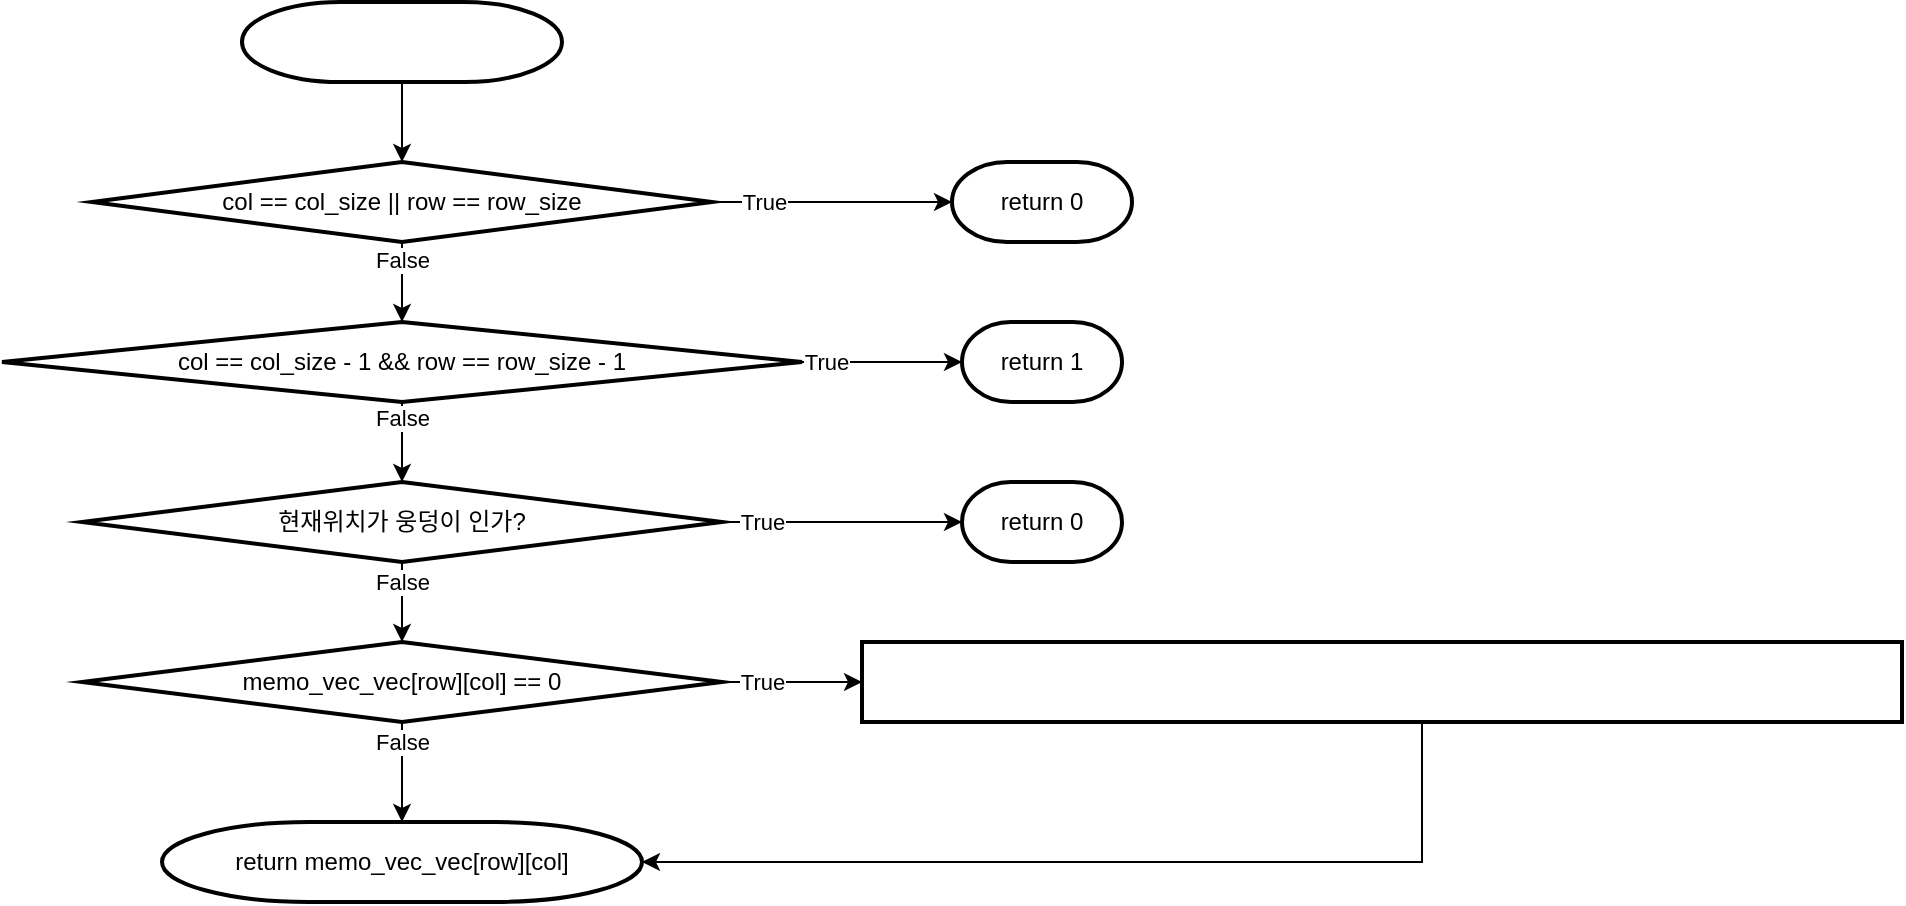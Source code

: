 <mxfile version="13.9.9" type="device"><diagram id="wWFzZ2PIL4YphIX22Rx_" name="dp"><mxGraphModel dx="1425" dy="872" grid="1" gridSize="10" guides="1" tooltips="1" connect="1" arrows="1" fold="1" page="1" pageScale="1" pageWidth="827" pageHeight="1169" math="0" shadow="0"><root><mxCell id="YF9TeKLvNCYYVbFyuK50-0"/><mxCell id="YF9TeKLvNCYYVbFyuK50-1" parent="YF9TeKLvNCYYVbFyuK50-0"/><mxCell id="ATCNb0qXW-uVRtyjPgTE-21" value="" style="edgeStyle=orthogonalEdgeStyle;rounded=0;orthogonalLoop=1;jettySize=auto;html=1;" parent="YF9TeKLvNCYYVbFyuK50-1" source="ATCNb0qXW-uVRtyjPgTE-22" target="ATCNb0qXW-uVRtyjPgTE-25" edge="1"><mxGeometry relative="1" as="geometry"/></mxCell><mxCell id="ATCNb0qXW-uVRtyjPgTE-22" value="&lt;font color=&quot;#ffffff&quot;&gt;move(int row, int col)&lt;/font&gt;" style="strokeWidth=2;html=1;shape=mxgraph.flowchart.terminator;whiteSpace=wrap;" parent="YF9TeKLvNCYYVbFyuK50-1" vertex="1"><mxGeometry x="240" y="40" width="160" height="40" as="geometry"/></mxCell><mxCell id="ATCNb0qXW-uVRtyjPgTE-23" value="" style="edgeStyle=orthogonalEdgeStyle;rounded=0;orthogonalLoop=1;jettySize=auto;html=1;" parent="YF9TeKLvNCYYVbFyuK50-1" source="ATCNb0qXW-uVRtyjPgTE-25" target="ATCNb0qXW-uVRtyjPgTE-26" edge="1"><mxGeometry relative="1" as="geometry"/></mxCell><mxCell id="WFrJwJ4EB5lQ1NJKAcrV-17" value="True" style="edgeLabel;html=1;align=center;verticalAlign=middle;resizable=0;points=[];" vertex="1" connectable="0" parent="ATCNb0qXW-uVRtyjPgTE-23"><mxGeometry x="-0.383" y="-1" relative="1" as="geometry"><mxPoint x="-11.21" y="-1" as="offset"/></mxGeometry></mxCell><mxCell id="ATCNb0qXW-uVRtyjPgTE-24" value="" style="edgeStyle=orthogonalEdgeStyle;rounded=0;orthogonalLoop=1;jettySize=auto;html=1;" parent="YF9TeKLvNCYYVbFyuK50-1" source="ATCNb0qXW-uVRtyjPgTE-25" target="ATCNb0qXW-uVRtyjPgTE-29" edge="1"><mxGeometry relative="1" as="geometry"/></mxCell><mxCell id="WFrJwJ4EB5lQ1NJKAcrV-23" value="False" style="edgeLabel;html=1;align=center;verticalAlign=middle;resizable=0;points=[];" vertex="1" connectable="0" parent="ATCNb0qXW-uVRtyjPgTE-24"><mxGeometry x="-0.566" relative="1" as="geometry"><mxPoint as="offset"/></mxGeometry></mxCell><mxCell id="ATCNb0qXW-uVRtyjPgTE-25" value="col == col_size || row == row_size" style="rhombus;whiteSpace=wrap;html=1;strokeWidth=2;" parent="YF9TeKLvNCYYVbFyuK50-1" vertex="1"><mxGeometry x="165" y="120" width="310" height="40" as="geometry"/></mxCell><mxCell id="ATCNb0qXW-uVRtyjPgTE-26" value="return 0" style="strokeWidth=2;html=1;shape=mxgraph.flowchart.terminator;whiteSpace=wrap;" parent="YF9TeKLvNCYYVbFyuK50-1" vertex="1"><mxGeometry x="595" y="120" width="90" height="40" as="geometry"/></mxCell><mxCell id="ATCNb0qXW-uVRtyjPgTE-27" value="" style="edgeStyle=orthogonalEdgeStyle;rounded=0;orthogonalLoop=1;jettySize=auto;html=1;" parent="YF9TeKLvNCYYVbFyuK50-1" source="ATCNb0qXW-uVRtyjPgTE-29" target="ATCNb0qXW-uVRtyjPgTE-30" edge="1"><mxGeometry relative="1" as="geometry"/></mxCell><mxCell id="WFrJwJ4EB5lQ1NJKAcrV-18" value="True" style="edgeLabel;html=1;align=center;verticalAlign=middle;resizable=0;points=[];" vertex="1" connectable="0" parent="ATCNb0qXW-uVRtyjPgTE-27"><mxGeometry x="-0.711" relative="1" as="geometry"><mxPoint as="offset"/></mxGeometry></mxCell><mxCell id="WFrJwJ4EB5lQ1NJKAcrV-8" value="" style="edgeStyle=orthogonalEdgeStyle;rounded=0;orthogonalLoop=1;jettySize=auto;html=1;" edge="1" parent="YF9TeKLvNCYYVbFyuK50-1" source="ATCNb0qXW-uVRtyjPgTE-29" target="WFrJwJ4EB5lQ1NJKAcrV-7"><mxGeometry relative="1" as="geometry"/></mxCell><mxCell id="WFrJwJ4EB5lQ1NJKAcrV-22" value="False" style="edgeLabel;html=1;align=center;verticalAlign=middle;resizable=0;points=[];" vertex="1" connectable="0" parent="WFrJwJ4EB5lQ1NJKAcrV-8"><mxGeometry x="-0.6" y="1" relative="1" as="geometry"><mxPoint x="-1" as="offset"/></mxGeometry></mxCell><mxCell id="ATCNb0qXW-uVRtyjPgTE-29" value="col == col_size - 1 &amp;amp;&amp;amp; row == row_size - 1" style="rhombus;whiteSpace=wrap;html=1;strokeWidth=2;" parent="YF9TeKLvNCYYVbFyuK50-1" vertex="1"><mxGeometry x="120" y="200" width="400" height="40" as="geometry"/></mxCell><mxCell id="ATCNb0qXW-uVRtyjPgTE-30" value="return 1" style="strokeWidth=2;html=1;shape=mxgraph.flowchart.terminator;whiteSpace=wrap;" parent="YF9TeKLvNCYYVbFyuK50-1" vertex="1"><mxGeometry x="600" y="200" width="80" height="40" as="geometry"/></mxCell><mxCell id="WFrJwJ4EB5lQ1NJKAcrV-10" value="" style="edgeStyle=orthogonalEdgeStyle;rounded=0;orthogonalLoop=1;jettySize=auto;html=1;" edge="1" parent="YF9TeKLvNCYYVbFyuK50-1" source="WFrJwJ4EB5lQ1NJKAcrV-7" target="WFrJwJ4EB5lQ1NJKAcrV-9"><mxGeometry relative="1" as="geometry"/></mxCell><mxCell id="WFrJwJ4EB5lQ1NJKAcrV-20" value="True" style="edgeLabel;html=1;align=center;verticalAlign=middle;resizable=0;points=[];" vertex="1" connectable="0" parent="WFrJwJ4EB5lQ1NJKAcrV-10"><mxGeometry x="-0.555" y="-1" relative="1" as="geometry"><mxPoint x="-6.9" y="-1" as="offset"/></mxGeometry></mxCell><mxCell id="WFrJwJ4EB5lQ1NJKAcrV-14" value="" style="edgeStyle=orthogonalEdgeStyle;rounded=0;orthogonalLoop=1;jettySize=auto;html=1;" edge="1" parent="YF9TeKLvNCYYVbFyuK50-1" source="WFrJwJ4EB5lQ1NJKAcrV-7" target="WFrJwJ4EB5lQ1NJKAcrV-13"><mxGeometry relative="1" as="geometry"/></mxCell><mxCell id="WFrJwJ4EB5lQ1NJKAcrV-21" value="False" style="edgeLabel;html=1;align=center;verticalAlign=middle;resizable=0;points=[];" vertex="1" connectable="0" parent="WFrJwJ4EB5lQ1NJKAcrV-14"><mxGeometry x="-0.462" y="2" relative="1" as="geometry"><mxPoint x="-2" y="-1.03" as="offset"/></mxGeometry></mxCell><mxCell id="WFrJwJ4EB5lQ1NJKAcrV-7" value="&lt;span&gt;현재위치가 웅덩이 인가?&lt;/span&gt;" style="rhombus;whiteSpace=wrap;html=1;strokeWidth=2;" vertex="1" parent="YF9TeKLvNCYYVbFyuK50-1"><mxGeometry x="160" y="280" width="320" height="40" as="geometry"/></mxCell><mxCell id="WFrJwJ4EB5lQ1NJKAcrV-9" value="return 0" style="strokeWidth=2;html=1;shape=mxgraph.flowchart.terminator;whiteSpace=wrap;" vertex="1" parent="YF9TeKLvNCYYVbFyuK50-1"><mxGeometry x="600" y="280" width="80" height="40" as="geometry"/></mxCell><mxCell id="WFrJwJ4EB5lQ1NJKAcrV-16" value="" style="edgeStyle=orthogonalEdgeStyle;rounded=0;orthogonalLoop=1;jettySize=auto;html=1;" edge="1" parent="YF9TeKLvNCYYVbFyuK50-1" source="WFrJwJ4EB5lQ1NJKAcrV-13" target="WFrJwJ4EB5lQ1NJKAcrV-15"><mxGeometry relative="1" as="geometry"/></mxCell><mxCell id="WFrJwJ4EB5lQ1NJKAcrV-30" value="False" style="edgeLabel;html=1;align=center;verticalAlign=middle;resizable=0;points=[];" vertex="1" connectable="0" parent="WFrJwJ4EB5lQ1NJKAcrV-16"><mxGeometry x="-0.432" relative="1" as="geometry"><mxPoint y="-4.48" as="offset"/></mxGeometry></mxCell><mxCell id="WFrJwJ4EB5lQ1NJKAcrV-25" value="" style="edgeStyle=orthogonalEdgeStyle;rounded=0;orthogonalLoop=1;jettySize=auto;html=1;" edge="1" parent="YF9TeKLvNCYYVbFyuK50-1" source="WFrJwJ4EB5lQ1NJKAcrV-13" target="WFrJwJ4EB5lQ1NJKAcrV-24"><mxGeometry relative="1" as="geometry"/></mxCell><mxCell id="WFrJwJ4EB5lQ1NJKAcrV-29" value="True" style="edgeLabel;html=1;align=center;verticalAlign=middle;resizable=0;points=[];" vertex="1" connectable="0" parent="WFrJwJ4EB5lQ1NJKAcrV-25"><mxGeometry x="-0.359" y="3" relative="1" as="geometry"><mxPoint x="-3" y="3" as="offset"/></mxGeometry></mxCell><mxCell id="WFrJwJ4EB5lQ1NJKAcrV-13" value="memo_vec_vec[row][col] == 0" style="rhombus;whiteSpace=wrap;html=1;strokeWidth=2;" vertex="1" parent="YF9TeKLvNCYYVbFyuK50-1"><mxGeometry x="160" y="360" width="320" height="40" as="geometry"/></mxCell><mxCell id="WFrJwJ4EB5lQ1NJKAcrV-15" value="return memo_vec_vec[row][col]" style="strokeWidth=2;html=1;shape=mxgraph.flowchart.terminator;whiteSpace=wrap;" vertex="1" parent="YF9TeKLvNCYYVbFyuK50-1"><mxGeometry x="200" y="450" width="240" height="40" as="geometry"/></mxCell><mxCell id="WFrJwJ4EB5lQ1NJKAcrV-31" style="edgeStyle=orthogonalEdgeStyle;rounded=0;orthogonalLoop=1;jettySize=auto;html=1;entryX=1;entryY=0.5;entryDx=0;entryDy=0;entryPerimeter=0;" edge="1" parent="YF9TeKLvNCYYVbFyuK50-1" source="WFrJwJ4EB5lQ1NJKAcrV-24" target="WFrJwJ4EB5lQ1NJKAcrV-15"><mxGeometry relative="1" as="geometry"><Array as="points"><mxPoint x="830" y="470"/></Array></mxGeometry></mxCell><mxCell id="WFrJwJ4EB5lQ1NJKAcrV-24" value="&lt;p class=&quot;p1&quot; style=&quot;margin: 0px ; font-stretch: normal ; line-height: normal ; font-family: &amp;#34;menlo&amp;#34;&quot;&gt;&lt;font color=&quot;#ffffff&quot; style=&quot;font-size: 12px&quot;&gt;&lt;span class=&quot;s1&quot;&gt;memo_vec_vec&lt;/span&gt;[row][col] += &lt;span class=&quot;s1&quot;&gt;move&lt;/span&gt;(row + &lt;span class=&quot;s2&quot;&gt;1&lt;/span&gt;, col) + &lt;span class=&quot;s1&quot;&gt;move&lt;/span&gt;(row, col + &lt;span class=&quot;s2&quot;&gt;1&lt;/span&gt;)&lt;/font&gt;&lt;/p&gt;" style="whiteSpace=wrap;html=1;strokeWidth=2;" vertex="1" parent="YF9TeKLvNCYYVbFyuK50-1"><mxGeometry x="550" y="360" width="520" height="40" as="geometry"/></mxCell></root></mxGraphModel></diagram></mxfile>